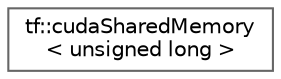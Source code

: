 digraph "类继承关系图"
{
 // LATEX_PDF_SIZE
  bgcolor="transparent";
  edge [fontname=Helvetica,fontsize=10,labelfontname=Helvetica,labelfontsize=10];
  node [fontname=Helvetica,fontsize=10,shape=box,height=0.2,width=0.4];
  rankdir="LR";
  Node0 [id="Node000000",label="tf::cudaSharedMemory\l\< unsigned long \>",height=0.2,width=0.4,color="grey40", fillcolor="white", style="filled",URL="$structtf_1_1cuda_shared_memory_3_01unsigned_01long_01_4.html",tooltip=" "];
}
